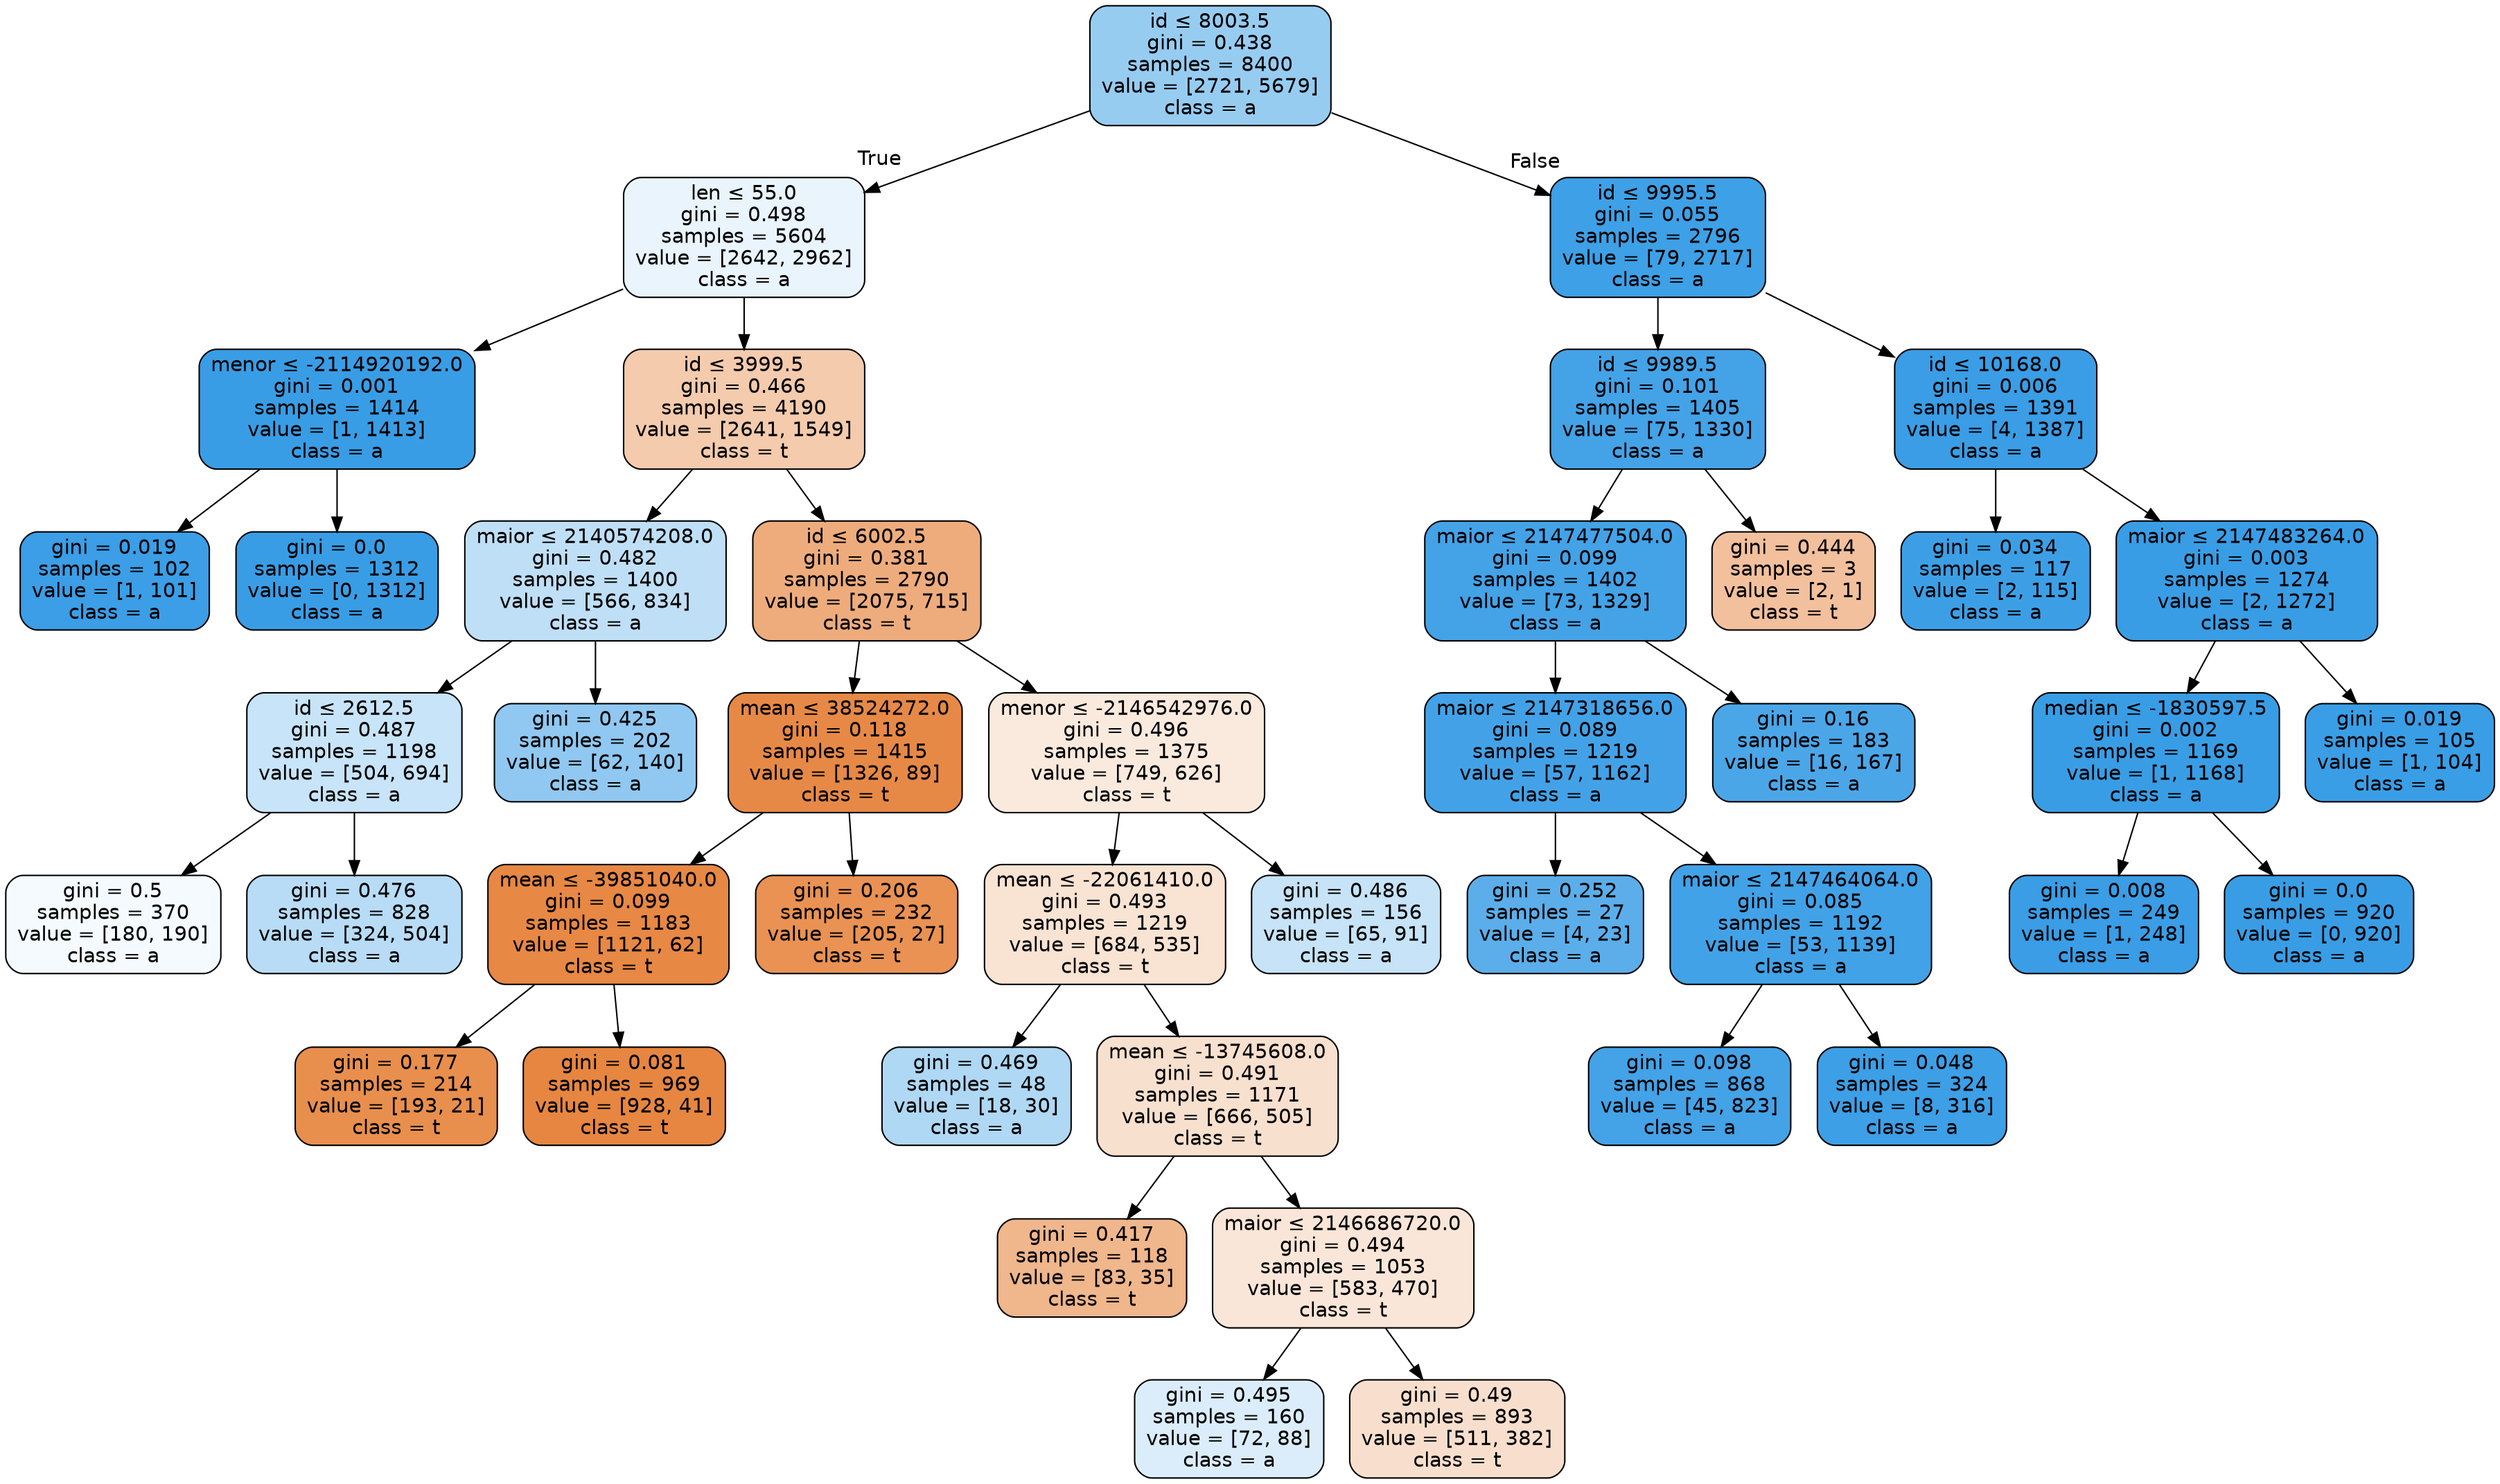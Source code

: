 digraph Tree {
node [shape=box, style="filled, rounded", color="black", fontname=helvetica] ;
edge [fontname=helvetica] ;
0 [label=<id &le; 8003.5<br/>gini = 0.438<br/>samples = 8400<br/>value = [2721, 5679]<br/>class = a>, fillcolor="#399de585"] ;
1 [label=<len &le; 55.0<br/>gini = 0.498<br/>samples = 5604<br/>value = [2642, 2962]<br/>class = a>, fillcolor="#399de51c"] ;
0 -> 1 [labeldistance=2.5, labelangle=45, headlabel="True"] ;
2 [label=<menor &le; -2114920192.0<br/>gini = 0.001<br/>samples = 1414<br/>value = [1, 1413]<br/>class = a>, fillcolor="#399de5ff"] ;
1 -> 2 ;
3 [label=<gini = 0.019<br/>samples = 102<br/>value = [1, 101]<br/>class = a>, fillcolor="#399de5fc"] ;
2 -> 3 ;
4 [label=<gini = 0.0<br/>samples = 1312<br/>value = [0, 1312]<br/>class = a>, fillcolor="#399de5ff"] ;
2 -> 4 ;
5 [label=<id &le; 3999.5<br/>gini = 0.466<br/>samples = 4190<br/>value = [2641, 1549]<br/>class = t>, fillcolor="#e5813969"] ;
1 -> 5 ;
6 [label=<maior &le; 2140574208.0<br/>gini = 0.482<br/>samples = 1400<br/>value = [566, 834]<br/>class = a>, fillcolor="#399de552"] ;
5 -> 6 ;
7 [label=<id &le; 2612.5<br/>gini = 0.487<br/>samples = 1198<br/>value = [504, 694]<br/>class = a>, fillcolor="#399de546"] ;
6 -> 7 ;
8 [label=<gini = 0.5<br/>samples = 370<br/>value = [180, 190]<br/>class = a>, fillcolor="#399de50d"] ;
7 -> 8 ;
9 [label=<gini = 0.476<br/>samples = 828<br/>value = [324, 504]<br/>class = a>, fillcolor="#399de55b"] ;
7 -> 9 ;
10 [label=<gini = 0.425<br/>samples = 202<br/>value = [62, 140]<br/>class = a>, fillcolor="#399de58e"] ;
6 -> 10 ;
11 [label=<id &le; 6002.5<br/>gini = 0.381<br/>samples = 2790<br/>value = [2075, 715]<br/>class = t>, fillcolor="#e58139a7"] ;
5 -> 11 ;
12 [label=<mean &le; 38524272.0<br/>gini = 0.118<br/>samples = 1415<br/>value = [1326, 89]<br/>class = t>, fillcolor="#e58139ee"] ;
11 -> 12 ;
13 [label=<mean &le; -39851040.0<br/>gini = 0.099<br/>samples = 1183<br/>value = [1121, 62]<br/>class = t>, fillcolor="#e58139f1"] ;
12 -> 13 ;
14 [label=<gini = 0.177<br/>samples = 214<br/>value = [193, 21]<br/>class = t>, fillcolor="#e58139e3"] ;
13 -> 14 ;
15 [label=<gini = 0.081<br/>samples = 969<br/>value = [928, 41]<br/>class = t>, fillcolor="#e58139f4"] ;
13 -> 15 ;
16 [label=<gini = 0.206<br/>samples = 232<br/>value = [205, 27]<br/>class = t>, fillcolor="#e58139dd"] ;
12 -> 16 ;
17 [label=<menor &le; -2146542976.0<br/>gini = 0.496<br/>samples = 1375<br/>value = [749, 626]<br/>class = t>, fillcolor="#e581392a"] ;
11 -> 17 ;
18 [label=<mean &le; -22061410.0<br/>gini = 0.493<br/>samples = 1219<br/>value = [684, 535]<br/>class = t>, fillcolor="#e5813938"] ;
17 -> 18 ;
19 [label=<gini = 0.469<br/>samples = 48<br/>value = [18, 30]<br/>class = a>, fillcolor="#399de566"] ;
18 -> 19 ;
20 [label=<mean &le; -13745608.0<br/>gini = 0.491<br/>samples = 1171<br/>value = [666, 505]<br/>class = t>, fillcolor="#e581393e"] ;
18 -> 20 ;
21 [label=<gini = 0.417<br/>samples = 118<br/>value = [83, 35]<br/>class = t>, fillcolor="#e5813993"] ;
20 -> 21 ;
22 [label=<maior &le; 2146686720.0<br/>gini = 0.494<br/>samples = 1053<br/>value = [583, 470]<br/>class = t>, fillcolor="#e5813931"] ;
20 -> 22 ;
23 [label=<gini = 0.495<br/>samples = 160<br/>value = [72, 88]<br/>class = a>, fillcolor="#399de52e"] ;
22 -> 23 ;
24 [label=<gini = 0.49<br/>samples = 893<br/>value = [511, 382]<br/>class = t>, fillcolor="#e5813940"] ;
22 -> 24 ;
25 [label=<gini = 0.486<br/>samples = 156<br/>value = [65, 91]<br/>class = a>, fillcolor="#399de549"] ;
17 -> 25 ;
26 [label=<id &le; 9995.5<br/>gini = 0.055<br/>samples = 2796<br/>value = [79, 2717]<br/>class = a>, fillcolor="#399de5f8"] ;
0 -> 26 [labeldistance=2.5, labelangle=-45, headlabel="False"] ;
27 [label=<id &le; 9989.5<br/>gini = 0.101<br/>samples = 1405<br/>value = [75, 1330]<br/>class = a>, fillcolor="#399de5f1"] ;
26 -> 27 ;
28 [label=<maior &le; 2147477504.0<br/>gini = 0.099<br/>samples = 1402<br/>value = [73, 1329]<br/>class = a>, fillcolor="#399de5f1"] ;
27 -> 28 ;
29 [label=<maior &le; 2147318656.0<br/>gini = 0.089<br/>samples = 1219<br/>value = [57, 1162]<br/>class = a>, fillcolor="#399de5f2"] ;
28 -> 29 ;
30 [label=<gini = 0.252<br/>samples = 27<br/>value = [4, 23]<br/>class = a>, fillcolor="#399de5d3"] ;
29 -> 30 ;
31 [label=<maior &le; 2147464064.0<br/>gini = 0.085<br/>samples = 1192<br/>value = [53, 1139]<br/>class = a>, fillcolor="#399de5f3"] ;
29 -> 31 ;
32 [label=<gini = 0.098<br/>samples = 868<br/>value = [45, 823]<br/>class = a>, fillcolor="#399de5f1"] ;
31 -> 32 ;
33 [label=<gini = 0.048<br/>samples = 324<br/>value = [8, 316]<br/>class = a>, fillcolor="#399de5f9"] ;
31 -> 33 ;
34 [label=<gini = 0.16<br/>samples = 183<br/>value = [16, 167]<br/>class = a>, fillcolor="#399de5e7"] ;
28 -> 34 ;
35 [label=<gini = 0.444<br/>samples = 3<br/>value = [2, 1]<br/>class = t>, fillcolor="#e581397f"] ;
27 -> 35 ;
36 [label=<id &le; 10168.0<br/>gini = 0.006<br/>samples = 1391<br/>value = [4, 1387]<br/>class = a>, fillcolor="#399de5fe"] ;
26 -> 36 ;
37 [label=<gini = 0.034<br/>samples = 117<br/>value = [2, 115]<br/>class = a>, fillcolor="#399de5fb"] ;
36 -> 37 ;
38 [label=<maior &le; 2147483264.0<br/>gini = 0.003<br/>samples = 1274<br/>value = [2, 1272]<br/>class = a>, fillcolor="#399de5ff"] ;
36 -> 38 ;
39 [label=<median &le; -1830597.5<br/>gini = 0.002<br/>samples = 1169<br/>value = [1, 1168]<br/>class = a>, fillcolor="#399de5ff"] ;
38 -> 39 ;
40 [label=<gini = 0.008<br/>samples = 249<br/>value = [1, 248]<br/>class = a>, fillcolor="#399de5fe"] ;
39 -> 40 ;
41 [label=<gini = 0.0<br/>samples = 920<br/>value = [0, 920]<br/>class = a>, fillcolor="#399de5ff"] ;
39 -> 41 ;
42 [label=<gini = 0.019<br/>samples = 105<br/>value = [1, 104]<br/>class = a>, fillcolor="#399de5fd"] ;
38 -> 42 ;
}